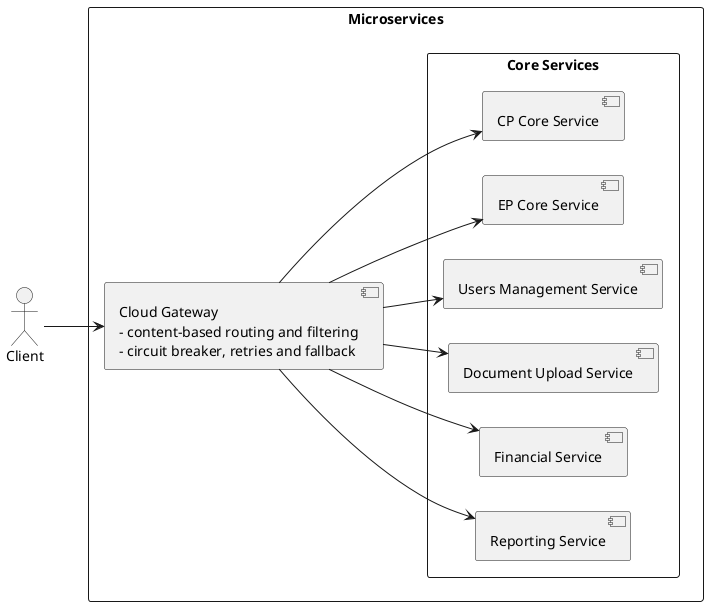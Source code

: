@startuml
left to right direction
actor :Client: as Client
rectangle "Microservices" {
  component Gateway [
    Cloud Gateway
    - content-based routing and filtering
    - circuit breaker, retries and fallback
  ]
  rectangle "Core Services" as Core {
    [CP Core Service] as CpCore
    [EP Core Service] as EpCore
    [Users Management Service] as User
    [Document Upload Service] as Upload
    [Financial Service] as Financial
    [Reporting Service] as Reporting
  }
  Client -down-> Gateway
  Gateway --> Financial
  Gateway --> CpCore
  Gateway --> EpCore
  Gateway --> Reporting
  Gateway --> Upload
  Gateway --> User
}
@enduml